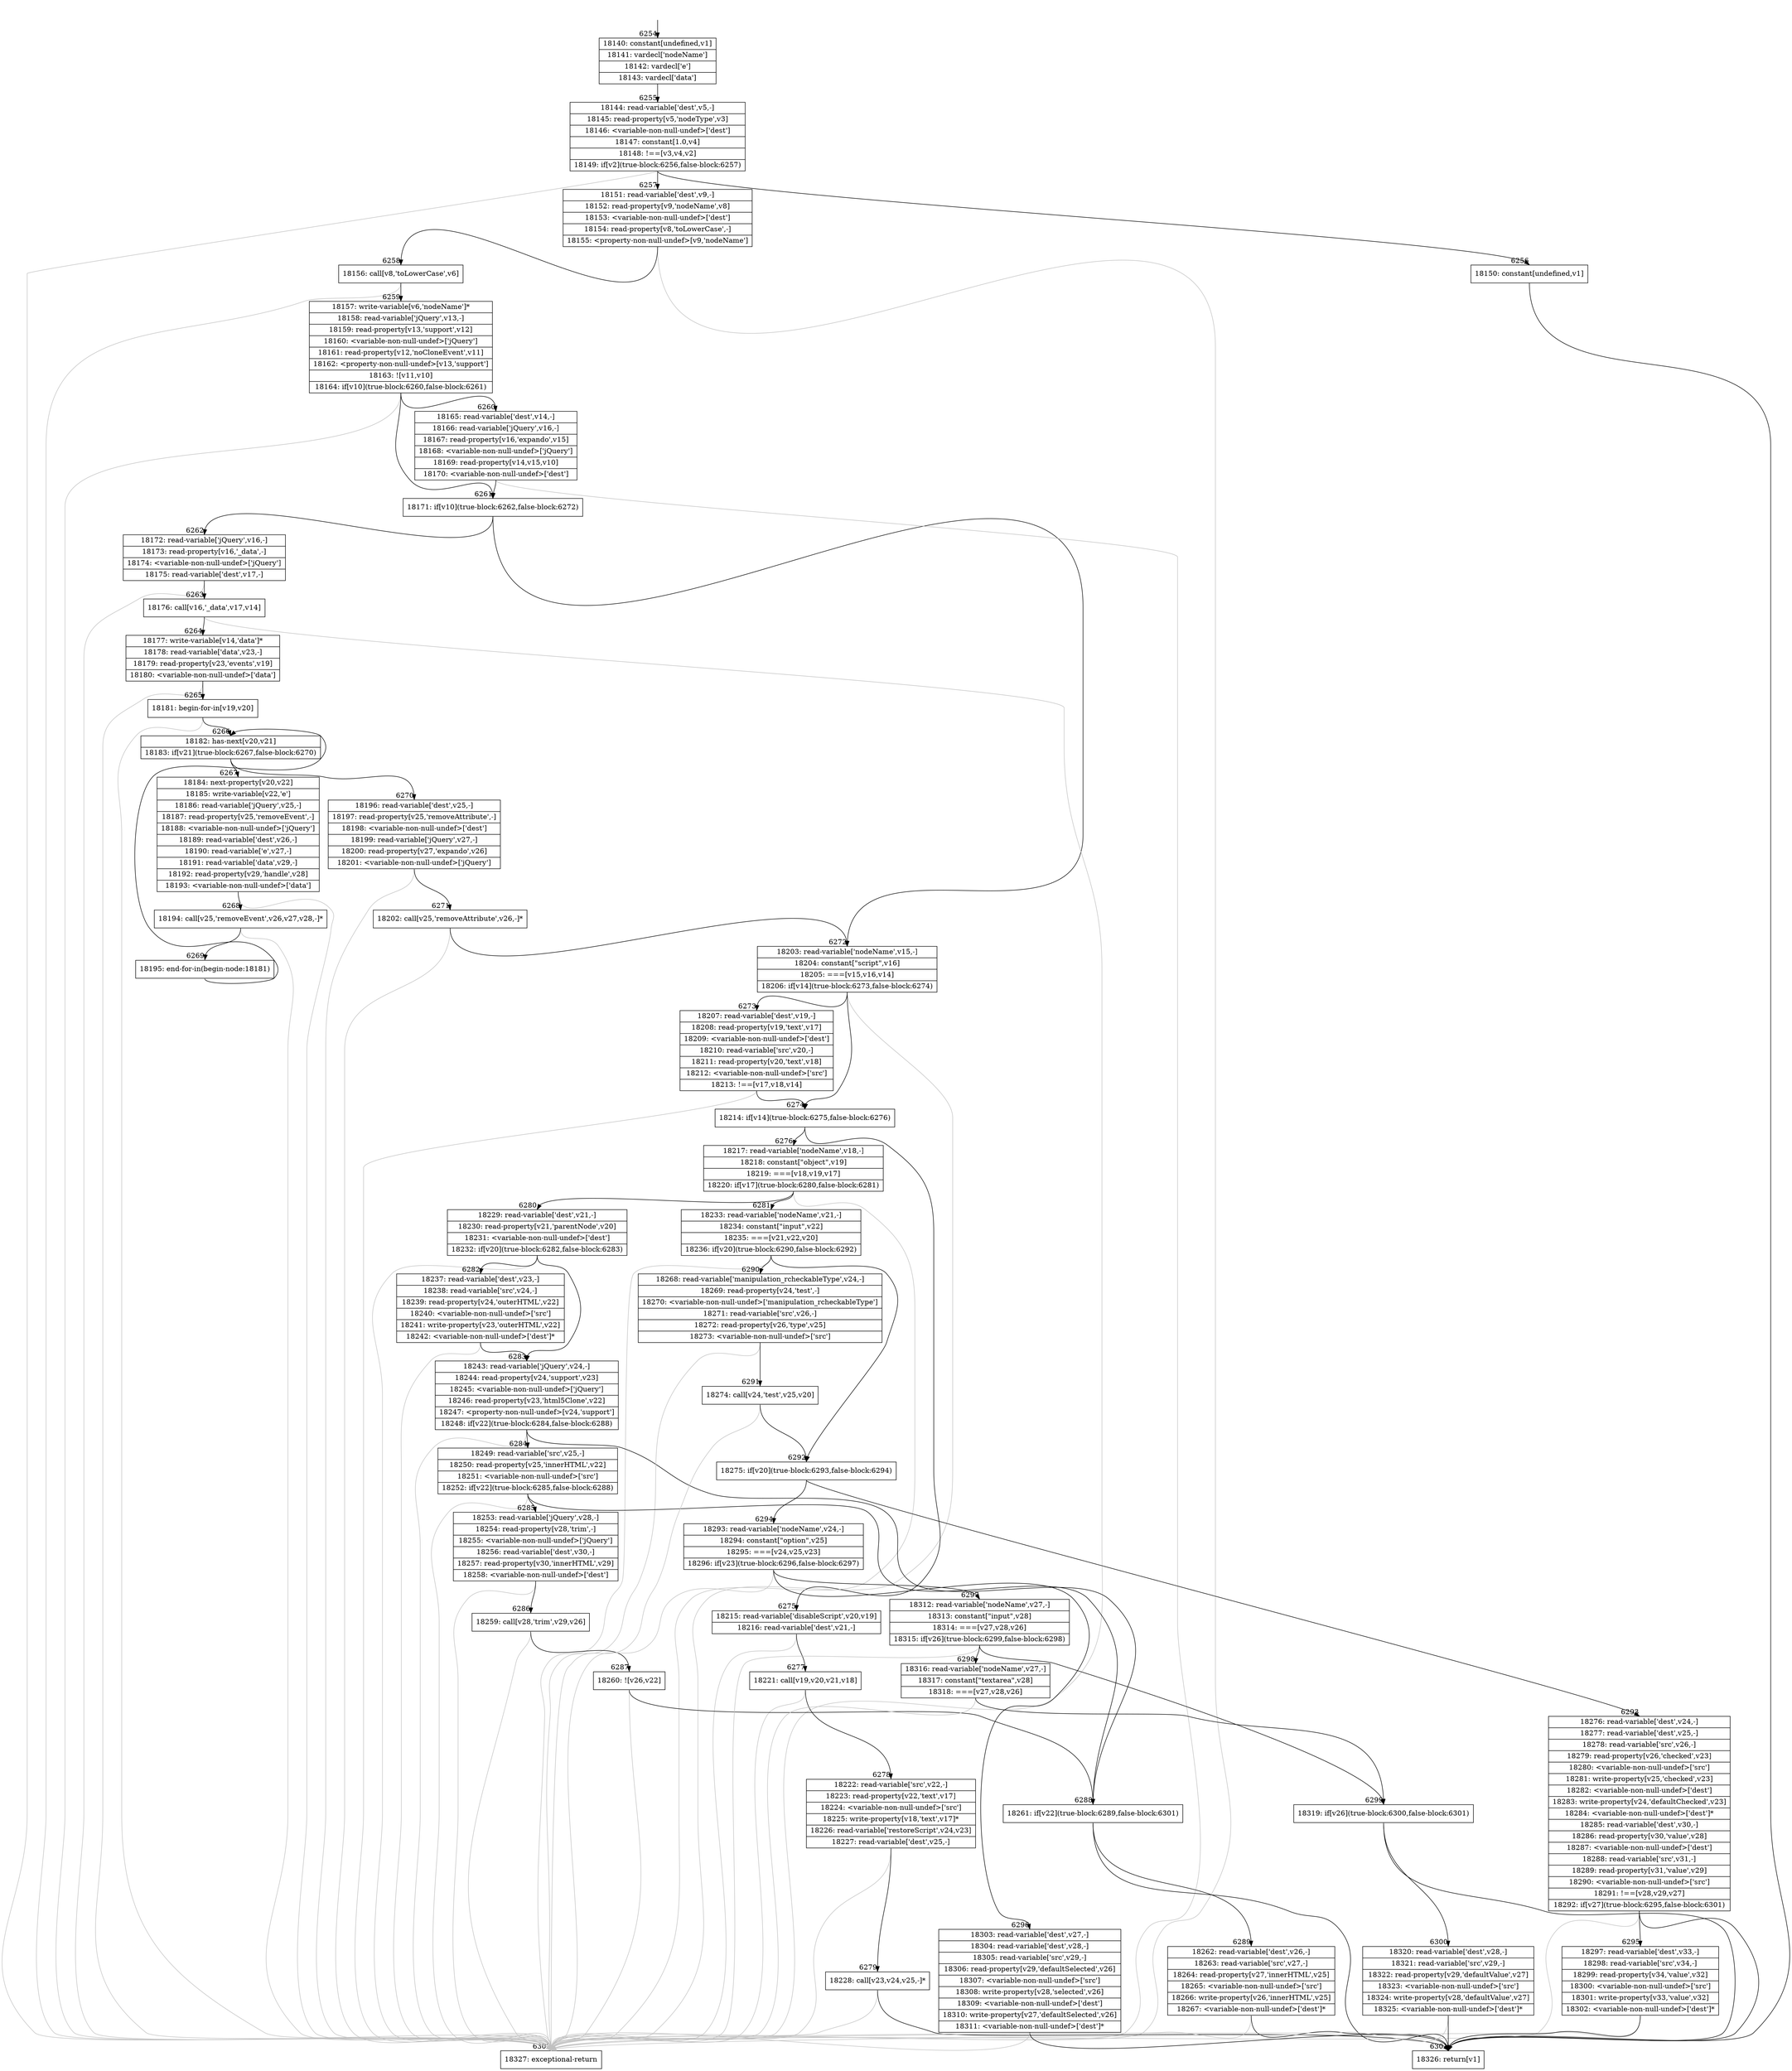 digraph {
rankdir="TD"
BB_entry409[shape=none,label=""];
BB_entry409 -> BB6254 [tailport=s, headport=n, headlabel="    6254"]
BB6254 [shape=record label="{18140: constant[undefined,v1]|18141: vardecl['nodeName']|18142: vardecl['e']|18143: vardecl['data']}" ] 
BB6254 -> BB6255 [tailport=s, headport=n, headlabel="      6255"]
BB6255 [shape=record label="{18144: read-variable['dest',v5,-]|18145: read-property[v5,'nodeType',v3]|18146: \<variable-non-null-undef\>['dest']|18147: constant[1.0,v4]|18148: !==[v3,v4,v2]|18149: if[v2](true-block:6256,false-block:6257)}" ] 
BB6255 -> BB6256 [tailport=s, headport=n, headlabel="      6256"]
BB6255 -> BB6257 [tailport=s, headport=n, headlabel="      6257"]
BB6255 -> BB6302 [tailport=s, headport=n, color=gray, headlabel="      6302"]
BB6256 [shape=record label="{18150: constant[undefined,v1]}" ] 
BB6256 -> BB6301 [tailport=s, headport=n, headlabel="      6301"]
BB6257 [shape=record label="{18151: read-variable['dest',v9,-]|18152: read-property[v9,'nodeName',v8]|18153: \<variable-non-null-undef\>['dest']|18154: read-property[v8,'toLowerCase',-]|18155: \<property-non-null-undef\>[v9,'nodeName']}" ] 
BB6257 -> BB6258 [tailport=s, headport=n, headlabel="      6258"]
BB6257 -> BB6302 [tailport=s, headport=n, color=gray]
BB6258 [shape=record label="{18156: call[v8,'toLowerCase',v6]}" ] 
BB6258 -> BB6259 [tailport=s, headport=n, headlabel="      6259"]
BB6258 -> BB6302 [tailport=s, headport=n, color=gray]
BB6259 [shape=record label="{18157: write-variable[v6,'nodeName']*|18158: read-variable['jQuery',v13,-]|18159: read-property[v13,'support',v12]|18160: \<variable-non-null-undef\>['jQuery']|18161: read-property[v12,'noCloneEvent',v11]|18162: \<property-non-null-undef\>[v13,'support']|18163: ![v11,v10]|18164: if[v10](true-block:6260,false-block:6261)}" ] 
BB6259 -> BB6261 [tailport=s, headport=n, headlabel="      6261"]
BB6259 -> BB6260 [tailport=s, headport=n, headlabel="      6260"]
BB6259 -> BB6302 [tailport=s, headport=n, color=gray]
BB6260 [shape=record label="{18165: read-variable['dest',v14,-]|18166: read-variable['jQuery',v16,-]|18167: read-property[v16,'expando',v15]|18168: \<variable-non-null-undef\>['jQuery']|18169: read-property[v14,v15,v10]|18170: \<variable-non-null-undef\>['dest']}" ] 
BB6260 -> BB6261 [tailport=s, headport=n]
BB6260 -> BB6302 [tailport=s, headport=n, color=gray]
BB6261 [shape=record label="{18171: if[v10](true-block:6262,false-block:6272)}" ] 
BB6261 -> BB6262 [tailport=s, headport=n, headlabel="      6262"]
BB6261 -> BB6272 [tailport=s, headport=n, headlabel="      6272"]
BB6262 [shape=record label="{18172: read-variable['jQuery',v16,-]|18173: read-property[v16,'_data',-]|18174: \<variable-non-null-undef\>['jQuery']|18175: read-variable['dest',v17,-]}" ] 
BB6262 -> BB6263 [tailport=s, headport=n, headlabel="      6263"]
BB6262 -> BB6302 [tailport=s, headport=n, color=gray]
BB6263 [shape=record label="{18176: call[v16,'_data',v17,v14]}" ] 
BB6263 -> BB6264 [tailport=s, headport=n, headlabel="      6264"]
BB6263 -> BB6302 [tailport=s, headport=n, color=gray]
BB6264 [shape=record label="{18177: write-variable[v14,'data']*|18178: read-variable['data',v23,-]|18179: read-property[v23,'events',v19]|18180: \<variable-non-null-undef\>['data']}" ] 
BB6264 -> BB6265 [tailport=s, headport=n, headlabel="      6265"]
BB6264 -> BB6302 [tailport=s, headport=n, color=gray]
BB6265 [shape=record label="{18181: begin-for-in[v19,v20]}" ] 
BB6265 -> BB6266 [tailport=s, headport=n, headlabel="      6266"]
BB6265 -> BB6302 [tailport=s, headport=n, color=gray]
BB6266 [shape=record label="{18182: has-next[v20,v21]|18183: if[v21](true-block:6267,false-block:6270)}" ] 
BB6266 -> BB6267 [tailport=s, headport=n, headlabel="      6267"]
BB6266 -> BB6270 [tailport=s, headport=n, headlabel="      6270"]
BB6267 [shape=record label="{18184: next-property[v20,v22]|18185: write-variable[v22,'e']|18186: read-variable['jQuery',v25,-]|18187: read-property[v25,'removeEvent',-]|18188: \<variable-non-null-undef\>['jQuery']|18189: read-variable['dest',v26,-]|18190: read-variable['e',v27,-]|18191: read-variable['data',v29,-]|18192: read-property[v29,'handle',v28]|18193: \<variable-non-null-undef\>['data']}" ] 
BB6267 -> BB6268 [tailport=s, headport=n, headlabel="      6268"]
BB6267 -> BB6302 [tailport=s, headport=n, color=gray]
BB6268 [shape=record label="{18194: call[v25,'removeEvent',v26,v27,v28,-]*}" ] 
BB6268 -> BB6269 [tailport=s, headport=n, headlabel="      6269"]
BB6268 -> BB6302 [tailport=s, headport=n, color=gray]
BB6269 [shape=record label="{18195: end-for-in(begin-node:18181)}" ] 
BB6269 -> BB6266 [tailport=s, headport=n]
BB6270 [shape=record label="{18196: read-variable['dest',v25,-]|18197: read-property[v25,'removeAttribute',-]|18198: \<variable-non-null-undef\>['dest']|18199: read-variable['jQuery',v27,-]|18200: read-property[v27,'expando',v26]|18201: \<variable-non-null-undef\>['jQuery']}" ] 
BB6270 -> BB6271 [tailport=s, headport=n, headlabel="      6271"]
BB6270 -> BB6302 [tailport=s, headport=n, color=gray]
BB6271 [shape=record label="{18202: call[v25,'removeAttribute',v26,-]*}" ] 
BB6271 -> BB6272 [tailport=s, headport=n]
BB6271 -> BB6302 [tailport=s, headport=n, color=gray]
BB6272 [shape=record label="{18203: read-variable['nodeName',v15,-]|18204: constant[\"script\",v16]|18205: ===[v15,v16,v14]|18206: if[v14](true-block:6273,false-block:6274)}" ] 
BB6272 -> BB6274 [tailport=s, headport=n, headlabel="      6274"]
BB6272 -> BB6273 [tailport=s, headport=n, headlabel="      6273"]
BB6272 -> BB6302 [tailport=s, headport=n, color=gray]
BB6273 [shape=record label="{18207: read-variable['dest',v19,-]|18208: read-property[v19,'text',v17]|18209: \<variable-non-null-undef\>['dest']|18210: read-variable['src',v20,-]|18211: read-property[v20,'text',v18]|18212: \<variable-non-null-undef\>['src']|18213: !==[v17,v18,v14]}" ] 
BB6273 -> BB6274 [tailport=s, headport=n]
BB6273 -> BB6302 [tailport=s, headport=n, color=gray]
BB6274 [shape=record label="{18214: if[v14](true-block:6275,false-block:6276)}" ] 
BB6274 -> BB6275 [tailport=s, headport=n, headlabel="      6275"]
BB6274 -> BB6276 [tailport=s, headport=n, headlabel="      6276"]
BB6275 [shape=record label="{18215: read-variable['disableScript',v20,v19]|18216: read-variable['dest',v21,-]}" ] 
BB6275 -> BB6277 [tailport=s, headport=n, headlabel="      6277"]
BB6275 -> BB6302 [tailport=s, headport=n, color=gray]
BB6276 [shape=record label="{18217: read-variable['nodeName',v18,-]|18218: constant[\"object\",v19]|18219: ===[v18,v19,v17]|18220: if[v17](true-block:6280,false-block:6281)}" ] 
BB6276 -> BB6280 [tailport=s, headport=n, headlabel="      6280"]
BB6276 -> BB6281 [tailport=s, headport=n, headlabel="      6281"]
BB6276 -> BB6302 [tailport=s, headport=n, color=gray]
BB6277 [shape=record label="{18221: call[v19,v20,v21,v18]}" ] 
BB6277 -> BB6278 [tailport=s, headport=n, headlabel="      6278"]
BB6277 -> BB6302 [tailport=s, headport=n, color=gray]
BB6278 [shape=record label="{18222: read-variable['src',v22,-]|18223: read-property[v22,'text',v17]|18224: \<variable-non-null-undef\>['src']|18225: write-property[v18,'text',v17]*|18226: read-variable['restoreScript',v24,v23]|18227: read-variable['dest',v25,-]}" ] 
BB6278 -> BB6279 [tailport=s, headport=n, headlabel="      6279"]
BB6278 -> BB6302 [tailport=s, headport=n, color=gray]
BB6279 [shape=record label="{18228: call[v23,v24,v25,-]*}" ] 
BB6279 -> BB6301 [tailport=s, headport=n]
BB6279 -> BB6302 [tailport=s, headport=n, color=gray]
BB6280 [shape=record label="{18229: read-variable['dest',v21,-]|18230: read-property[v21,'parentNode',v20]|18231: \<variable-non-null-undef\>['dest']|18232: if[v20](true-block:6282,false-block:6283)}" ] 
BB6280 -> BB6282 [tailport=s, headport=n, headlabel="      6282"]
BB6280 -> BB6283 [tailport=s, headport=n, headlabel="      6283"]
BB6280 -> BB6302 [tailport=s, headport=n, color=gray]
BB6281 [shape=record label="{18233: read-variable['nodeName',v21,-]|18234: constant[\"input\",v22]|18235: ===[v21,v22,v20]|18236: if[v20](true-block:6290,false-block:6292)}" ] 
BB6281 -> BB6292 [tailport=s, headport=n, headlabel="      6292"]
BB6281 -> BB6290 [tailport=s, headport=n, headlabel="      6290"]
BB6281 -> BB6302 [tailport=s, headport=n, color=gray]
BB6282 [shape=record label="{18237: read-variable['dest',v23,-]|18238: read-variable['src',v24,-]|18239: read-property[v24,'outerHTML',v22]|18240: \<variable-non-null-undef\>['src']|18241: write-property[v23,'outerHTML',v22]|18242: \<variable-non-null-undef\>['dest']*}" ] 
BB6282 -> BB6283 [tailport=s, headport=n]
BB6282 -> BB6302 [tailport=s, headport=n, color=gray]
BB6283 [shape=record label="{18243: read-variable['jQuery',v24,-]|18244: read-property[v24,'support',v23]|18245: \<variable-non-null-undef\>['jQuery']|18246: read-property[v23,'html5Clone',v22]|18247: \<property-non-null-undef\>[v24,'support']|18248: if[v22](true-block:6284,false-block:6288)}" ] 
BB6283 -> BB6288 [tailport=s, headport=n, headlabel="      6288"]
BB6283 -> BB6284 [tailport=s, headport=n, headlabel="      6284"]
BB6283 -> BB6302 [tailport=s, headport=n, color=gray]
BB6284 [shape=record label="{18249: read-variable['src',v25,-]|18250: read-property[v25,'innerHTML',v22]|18251: \<variable-non-null-undef\>['src']|18252: if[v22](true-block:6285,false-block:6288)}" ] 
BB6284 -> BB6288 [tailport=s, headport=n]
BB6284 -> BB6285 [tailport=s, headport=n, headlabel="      6285"]
BB6284 -> BB6302 [tailport=s, headport=n, color=gray]
BB6285 [shape=record label="{18253: read-variable['jQuery',v28,-]|18254: read-property[v28,'trim',-]|18255: \<variable-non-null-undef\>['jQuery']|18256: read-variable['dest',v30,-]|18257: read-property[v30,'innerHTML',v29]|18258: \<variable-non-null-undef\>['dest']}" ] 
BB6285 -> BB6286 [tailport=s, headport=n, headlabel="      6286"]
BB6285 -> BB6302 [tailport=s, headport=n, color=gray]
BB6286 [shape=record label="{18259: call[v28,'trim',v29,v26]}" ] 
BB6286 -> BB6287 [tailport=s, headport=n, headlabel="      6287"]
BB6286 -> BB6302 [tailport=s, headport=n, color=gray]
BB6287 [shape=record label="{18260: ![v26,v22]}" ] 
BB6287 -> BB6288 [tailport=s, headport=n]
BB6287 -> BB6302 [tailport=s, headport=n, color=gray]
BB6288 [shape=record label="{18261: if[v22](true-block:6289,false-block:6301)}" ] 
BB6288 -> BB6289 [tailport=s, headport=n, headlabel="      6289"]
BB6288 -> BB6301 [tailport=s, headport=n]
BB6289 [shape=record label="{18262: read-variable['dest',v26,-]|18263: read-variable['src',v27,-]|18264: read-property[v27,'innerHTML',v25]|18265: \<variable-non-null-undef\>['src']|18266: write-property[v26,'innerHTML',v25]|18267: \<variable-non-null-undef\>['dest']*}" ] 
BB6289 -> BB6301 [tailport=s, headport=n]
BB6289 -> BB6302 [tailport=s, headport=n, color=gray]
BB6290 [shape=record label="{18268: read-variable['manipulation_rcheckableType',v24,-]|18269: read-property[v24,'test',-]|18270: \<variable-non-null-undef\>['manipulation_rcheckableType']|18271: read-variable['src',v26,-]|18272: read-property[v26,'type',v25]|18273: \<variable-non-null-undef\>['src']}" ] 
BB6290 -> BB6291 [tailport=s, headport=n, headlabel="      6291"]
BB6290 -> BB6302 [tailport=s, headport=n, color=gray]
BB6291 [shape=record label="{18274: call[v24,'test',v25,v20]}" ] 
BB6291 -> BB6292 [tailport=s, headport=n]
BB6291 -> BB6302 [tailport=s, headport=n, color=gray]
BB6292 [shape=record label="{18275: if[v20](true-block:6293,false-block:6294)}" ] 
BB6292 -> BB6293 [tailport=s, headport=n, headlabel="      6293"]
BB6292 -> BB6294 [tailport=s, headport=n, headlabel="      6294"]
BB6293 [shape=record label="{18276: read-variable['dest',v24,-]|18277: read-variable['dest',v25,-]|18278: read-variable['src',v26,-]|18279: read-property[v26,'checked',v23]|18280: \<variable-non-null-undef\>['src']|18281: write-property[v25,'checked',v23]|18282: \<variable-non-null-undef\>['dest']|18283: write-property[v24,'defaultChecked',v23]|18284: \<variable-non-null-undef\>['dest']*|18285: read-variable['dest',v30,-]|18286: read-property[v30,'value',v28]|18287: \<variable-non-null-undef\>['dest']|18288: read-variable['src',v31,-]|18289: read-property[v31,'value',v29]|18290: \<variable-non-null-undef\>['src']|18291: !==[v28,v29,v27]|18292: if[v27](true-block:6295,false-block:6301)}" ] 
BB6293 -> BB6295 [tailport=s, headport=n, headlabel="      6295"]
BB6293 -> BB6301 [tailport=s, headport=n]
BB6293 -> BB6302 [tailport=s, headport=n, color=gray]
BB6294 [shape=record label="{18293: read-variable['nodeName',v24,-]|18294: constant[\"option\",v25]|18295: ===[v24,v25,v23]|18296: if[v23](true-block:6296,false-block:6297)}" ] 
BB6294 -> BB6296 [tailport=s, headport=n, headlabel="      6296"]
BB6294 -> BB6297 [tailport=s, headport=n, headlabel="      6297"]
BB6294 -> BB6302 [tailport=s, headport=n, color=gray]
BB6295 [shape=record label="{18297: read-variable['dest',v33,-]|18298: read-variable['src',v34,-]|18299: read-property[v34,'value',v32]|18300: \<variable-non-null-undef\>['src']|18301: write-property[v33,'value',v32]|18302: \<variable-non-null-undef\>['dest']*}" ] 
BB6295 -> BB6301 [tailport=s, headport=n]
BB6295 -> BB6302 [tailport=s, headport=n, color=gray]
BB6296 [shape=record label="{18303: read-variable['dest',v27,-]|18304: read-variable['dest',v28,-]|18305: read-variable['src',v29,-]|18306: read-property[v29,'defaultSelected',v26]|18307: \<variable-non-null-undef\>['src']|18308: write-property[v28,'selected',v26]|18309: \<variable-non-null-undef\>['dest']|18310: write-property[v27,'defaultSelected',v26]|18311: \<variable-non-null-undef\>['dest']*}" ] 
BB6296 -> BB6301 [tailport=s, headport=n]
BB6296 -> BB6302 [tailport=s, headport=n, color=gray]
BB6297 [shape=record label="{18312: read-variable['nodeName',v27,-]|18313: constant[\"input\",v28]|18314: ===[v27,v28,v26]|18315: if[v26](true-block:6299,false-block:6298)}" ] 
BB6297 -> BB6299 [tailport=s, headport=n, headlabel="      6299"]
BB6297 -> BB6298 [tailport=s, headport=n, headlabel="      6298"]
BB6297 -> BB6302 [tailport=s, headport=n, color=gray]
BB6298 [shape=record label="{18316: read-variable['nodeName',v27,-]|18317: constant[\"textarea\",v28]|18318: ===[v27,v28,v26]}" ] 
BB6298 -> BB6299 [tailport=s, headport=n]
BB6298 -> BB6302 [tailport=s, headport=n, color=gray]
BB6299 [shape=record label="{18319: if[v26](true-block:6300,false-block:6301)}" ] 
BB6299 -> BB6300 [tailport=s, headport=n, headlabel="      6300"]
BB6299 -> BB6301 [tailport=s, headport=n]
BB6300 [shape=record label="{18320: read-variable['dest',v28,-]|18321: read-variable['src',v29,-]|18322: read-property[v29,'defaultValue',v27]|18323: \<variable-non-null-undef\>['src']|18324: write-property[v28,'defaultValue',v27]|18325: \<variable-non-null-undef\>['dest']*}" ] 
BB6300 -> BB6301 [tailport=s, headport=n]
BB6300 -> BB6302 [tailport=s, headport=n, color=gray]
BB6301 [shape=record label="{18326: return[v1]}" ] 
BB6302 [shape=record label="{18327: exceptional-return}" ] 
}
